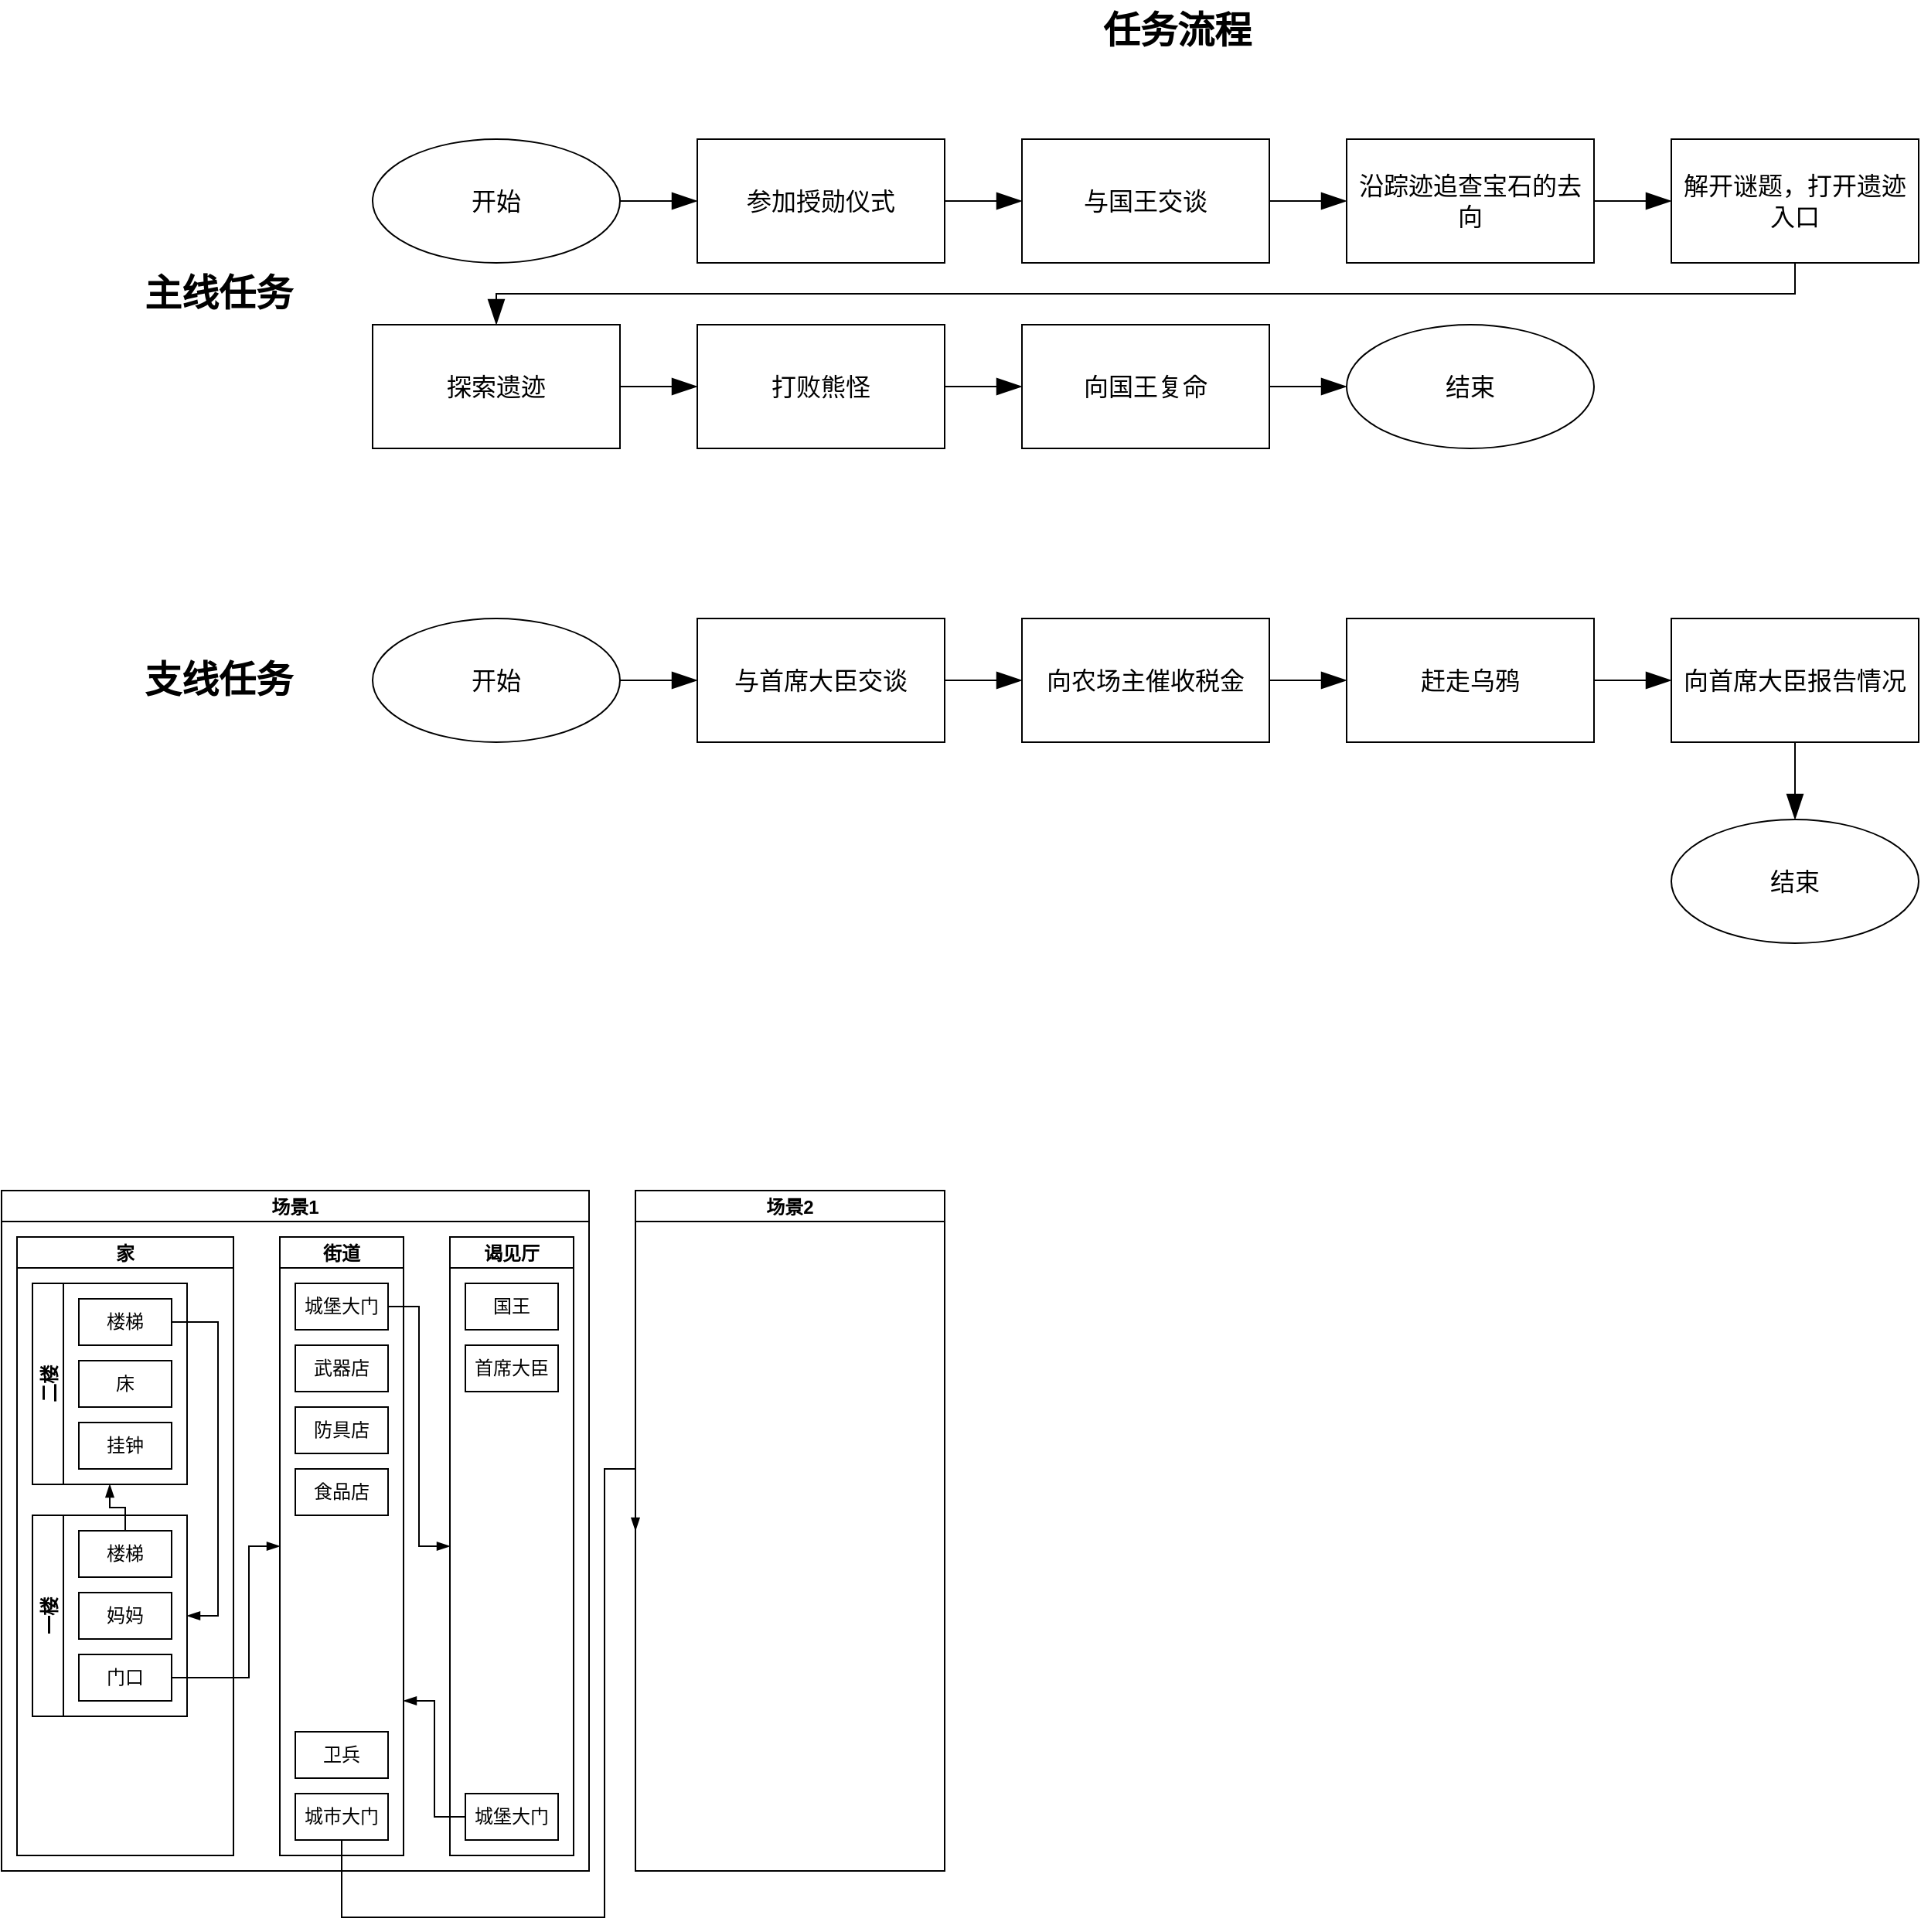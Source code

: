 <mxfile version="20.3.0" type="device"><diagram id="xUpzfpDyM6c4dpfy8sNx" name="第 1 页"><mxGraphModel dx="1673" dy="1018" grid="1" gridSize="10" guides="1" tooltips="1" connect="1" arrows="1" fold="1" page="1" pageScale="1" pageWidth="1600" pageHeight="900" background="none" math="0" shadow="0"><root><mxCell id="0"/><mxCell id="1" parent="0"/><mxCell id="JuBkg8ofsiZsjsUCw4kO-111" value="" style="edgeStyle=elbowEdgeStyle;shape=connector;curved=1;rounded=0;orthogonalLoop=1;jettySize=auto;html=1;labelBackgroundColor=default;strokeColor=default;fontFamily=Helvetica;fontSize=12;fontColor=default;endArrow=blockThin;endFill=1;startSize=14;endSize=14;" parent="1" source="JuBkg8ofsiZsjsUCw4kO-89" target="JuBkg8ofsiZsjsUCw4kO-110" edge="1"><mxGeometry relative="1" as="geometry"/></mxCell><mxCell id="JuBkg8ofsiZsjsUCw4kO-89" value="参加授勋仪式" style="whiteSpace=wrap;html=1;fontSize=16;" parent="1" vertex="1"><mxGeometry x="490" y="240" width="160" height="80" as="geometry"/></mxCell><mxCell id="JuBkg8ofsiZsjsUCw4kO-91" style="edgeStyle=orthogonalEdgeStyle;curved=1;rounded=0;orthogonalLoop=1;jettySize=auto;html=1;fontSize=12;endArrow=blockThin;startSize=14;endSize=14;endFill=1;noEdgeStyle=1;orthogonal=1;" parent="1" source="JuBkg8ofsiZsjsUCw4kO-90" target="JuBkg8ofsiZsjsUCw4kO-89" edge="1"><mxGeometry relative="1" as="geometry"/></mxCell><mxCell id="JuBkg8ofsiZsjsUCw4kO-90" value="开始" style="ellipse;whiteSpace=wrap;html=1;fontSize=16;" parent="1" vertex="1"><mxGeometry x="280" y="240" width="160" height="80" as="geometry"/></mxCell><mxCell id="JuBkg8ofsiZsjsUCw4kO-94" value="任务流程" style="text;strokeColor=none;fillColor=none;html=1;fontSize=24;fontStyle=1;verticalAlign=middle;align=center;fontFamily=Helvetica;fontColor=default;" parent="1" vertex="1"><mxGeometry x="750" y="150" width="100" height="40" as="geometry"/></mxCell><mxCell id="JuBkg8ofsiZsjsUCw4kO-113" value="" style="edgeStyle=elbowEdgeStyle;shape=connector;curved=1;rounded=0;orthogonalLoop=1;jettySize=auto;html=1;labelBackgroundColor=default;strokeColor=default;fontFamily=Helvetica;fontSize=12;fontColor=default;endArrow=blockThin;endFill=1;startSize=14;endSize=14;" parent="1" source="JuBkg8ofsiZsjsUCw4kO-110" target="JuBkg8ofsiZsjsUCw4kO-112" edge="1"><mxGeometry relative="1" as="geometry"/></mxCell><mxCell id="JuBkg8ofsiZsjsUCw4kO-110" value="与国王交谈" style="whiteSpace=wrap;html=1;fontSize=16;" parent="1" vertex="1"><mxGeometry x="700" y="240" width="160" height="80" as="geometry"/></mxCell><mxCell id="JuBkg8ofsiZsjsUCw4kO-115" value="" style="edgeStyle=elbowEdgeStyle;shape=connector;rounded=0;orthogonalLoop=1;jettySize=auto;html=1;labelBackgroundColor=default;strokeColor=default;fontFamily=Helvetica;fontSize=12;fontColor=default;endArrow=blockThin;endFill=1;startSize=14;endSize=14;elbow=vertical;" parent="1" source="JuBkg8ofsiZsjsUCw4kO-112" target="JuBkg8ofsiZsjsUCw4kO-114" edge="1"><mxGeometry relative="1" as="geometry"/></mxCell><mxCell id="JuBkg8ofsiZsjsUCw4kO-112" value="沿踪迹追查宝石的去向" style="whiteSpace=wrap;html=1;fontSize=16;" parent="1" vertex="1"><mxGeometry x="910" y="240" width="160" height="80" as="geometry"/></mxCell><mxCell id="JuBkg8ofsiZsjsUCw4kO-117" value="" style="edgeStyle=elbowEdgeStyle;shape=connector;rounded=0;orthogonalLoop=1;jettySize=auto;html=1;labelBackgroundColor=default;strokeColor=default;fontFamily=Helvetica;fontSize=12;fontColor=default;endArrow=blockThin;endFill=1;startSize=14;endSize=14;elbow=vertical;" parent="1" source="JuBkg8ofsiZsjsUCw4kO-114" target="JuBkg8ofsiZsjsUCw4kO-116" edge="1"><mxGeometry relative="1" as="geometry"/></mxCell><mxCell id="JuBkg8ofsiZsjsUCw4kO-114" value="解开谜题，打开遗迹入口" style="whiteSpace=wrap;html=1;fontSize=16;" parent="1" vertex="1"><mxGeometry x="1120" y="240" width="160" height="80" as="geometry"/></mxCell><mxCell id="JuBkg8ofsiZsjsUCw4kO-119" value="" style="edgeStyle=elbowEdgeStyle;shape=connector;curved=1;rounded=0;orthogonalLoop=1;jettySize=auto;html=1;labelBackgroundColor=default;strokeColor=default;fontFamily=Helvetica;fontSize=12;fontColor=default;endArrow=blockThin;endFill=1;startSize=14;endSize=14;" parent="1" source="JuBkg8ofsiZsjsUCw4kO-116" target="JuBkg8ofsiZsjsUCw4kO-118" edge="1"><mxGeometry relative="1" as="geometry"/></mxCell><mxCell id="JuBkg8ofsiZsjsUCw4kO-116" value="探索遗迹" style="whiteSpace=wrap;html=1;fontSize=16;" parent="1" vertex="1"><mxGeometry x="280" y="360" width="160" height="80" as="geometry"/></mxCell><mxCell id="JuBkg8ofsiZsjsUCw4kO-121" value="" style="edgeStyle=elbowEdgeStyle;shape=connector;curved=1;rounded=0;orthogonalLoop=1;jettySize=auto;html=1;labelBackgroundColor=default;strokeColor=default;fontFamily=Helvetica;fontSize=12;fontColor=default;endArrow=blockThin;endFill=1;startSize=14;endSize=14;" parent="1" source="JuBkg8ofsiZsjsUCw4kO-118" target="JuBkg8ofsiZsjsUCw4kO-120" edge="1"><mxGeometry relative="1" as="geometry"/></mxCell><mxCell id="JuBkg8ofsiZsjsUCw4kO-118" value="打败熊怪" style="whiteSpace=wrap;html=1;fontSize=16;" parent="1" vertex="1"><mxGeometry x="490" y="360" width="160" height="80" as="geometry"/></mxCell><mxCell id="JuBkg8ofsiZsjsUCw4kO-123" value="" style="edgeStyle=elbowEdgeStyle;shape=connector;rounded=0;orthogonalLoop=1;jettySize=auto;html=1;labelBackgroundColor=default;strokeColor=default;fontFamily=Helvetica;fontSize=12;fontColor=default;endArrow=blockThin;endFill=1;startSize=14;endSize=14;elbow=vertical;" parent="1" source="JuBkg8ofsiZsjsUCw4kO-120" target="JuBkg8ofsiZsjsUCw4kO-124" edge="1"><mxGeometry relative="1" as="geometry"><mxPoint x="-2270" y="1062" as="targetPoint"/></mxGeometry></mxCell><mxCell id="JuBkg8ofsiZsjsUCw4kO-120" value="向国王复命" style="whiteSpace=wrap;html=1;fontSize=16;" parent="1" vertex="1"><mxGeometry x="700" y="360" width="160" height="80" as="geometry"/></mxCell><mxCell id="JuBkg8ofsiZsjsUCw4kO-124" value="结束" style="ellipse;whiteSpace=wrap;html=1;fontSize=16;" parent="1" vertex="1"><mxGeometry x="910" y="360" width="160" height="80" as="geometry"/></mxCell><mxCell id="DqCSAkhZ1-ssq3pbzgbP-8" value="场景1" style="swimlane;fontSize=12;startSize=20;" parent="1" vertex="1"><mxGeometry x="40" y="920" width="380" height="440" as="geometry"/></mxCell><mxCell id="DqCSAkhZ1-ssq3pbzgbP-9" value="家" style="swimlane;fontSize=12;startSize=20;" parent="DqCSAkhZ1-ssq3pbzgbP-8" vertex="1"><mxGeometry x="10" y="30" width="140" height="400" as="geometry"><mxRectangle x="10" y="30" width="50" height="30" as="alternateBounds"/></mxGeometry></mxCell><mxCell id="DqCSAkhZ1-ssq3pbzgbP-10" value="二楼" style="swimlane;horizontal=0;fontFamily=Helvetica;fontSize=12;fontColor=default;startSize=20;" parent="DqCSAkhZ1-ssq3pbzgbP-9" vertex="1"><mxGeometry x="10" y="30" width="100" height="130" as="geometry"/></mxCell><mxCell id="tLxKHf_uXinKdtVue2NW-1" value="&lt;div style=&quot;font-size: 12px;&quot;&gt;挂钟&lt;/div&gt;" style="whiteSpace=wrap;html=1;fontSize=12;align=center;verticalAlign=middle;labelBackgroundColor=none;horizontal=1;fontFamily=Helvetica;" vertex="1" parent="DqCSAkhZ1-ssq3pbzgbP-10"><mxGeometry x="30" y="90" width="60" height="30" as="geometry"/></mxCell><mxCell id="tLxKHf_uXinKdtVue2NW-3" value="&lt;div style=&quot;font-size: 12px;&quot;&gt;床&lt;/div&gt;" style="whiteSpace=wrap;html=1;fontSize=12;align=center;verticalAlign=middle;labelBackgroundColor=none;horizontal=1;fontFamily=Helvetica;" vertex="1" parent="DqCSAkhZ1-ssq3pbzgbP-10"><mxGeometry x="30" y="50" width="60" height="30" as="geometry"/></mxCell><mxCell id="tLxKHf_uXinKdtVue2NW-5" value="&lt;div style=&quot;font-size: 12px;&quot;&gt;楼梯&lt;/div&gt;" style="whiteSpace=wrap;html=1;fontSize=12;align=center;verticalAlign=middle;labelBackgroundColor=none;horizontal=1;fontFamily=Helvetica;" vertex="1" parent="DqCSAkhZ1-ssq3pbzgbP-10"><mxGeometry x="30" y="10" width="60" height="30" as="geometry"/></mxCell><mxCell id="DqCSAkhZ1-ssq3pbzgbP-11" value="一楼" style="swimlane;horizontal=0;fontFamily=Helvetica;fontSize=12;fontColor=default;startSize=20;" parent="DqCSAkhZ1-ssq3pbzgbP-9" vertex="1"><mxGeometry x="10" y="180" width="100" height="130" as="geometry"><mxRectangle x="10" y="240.0" width="40" height="50" as="alternateBounds"/></mxGeometry></mxCell><mxCell id="tLxKHf_uXinKdtVue2NW-9" value="&lt;div style=&quot;font-size: 12px;&quot;&gt;妈妈&lt;/div&gt;" style="whiteSpace=wrap;html=1;fontSize=12;align=center;verticalAlign=middle;labelBackgroundColor=none;horizontal=1;fontFamily=Helvetica;shadow=0;" vertex="1" parent="DqCSAkhZ1-ssq3pbzgbP-11"><mxGeometry x="30" y="50.0" width="60" height="30" as="geometry"/></mxCell><mxCell id="tLxKHf_uXinKdtVue2NW-10" value="&lt;div style=&quot;font-size: 12px;&quot;&gt;楼梯&lt;/div&gt;" style="whiteSpace=wrap;html=1;fontSize=12;align=center;verticalAlign=middle;labelBackgroundColor=none;horizontal=1;fontFamily=Helvetica;shadow=0;" vertex="1" parent="DqCSAkhZ1-ssq3pbzgbP-11"><mxGeometry x="30" y="10.0" width="60" height="30" as="geometry"/></mxCell><mxCell id="tLxKHf_uXinKdtVue2NW-12" value="&lt;div style=&quot;font-size: 12px;&quot;&gt;门口&lt;/div&gt;" style="whiteSpace=wrap;html=1;fontSize=12;align=center;verticalAlign=middle;labelBackgroundColor=none;horizontal=1;fontFamily=Helvetica;shadow=0;" vertex="1" parent="DqCSAkhZ1-ssq3pbzgbP-11"><mxGeometry x="30" y="90.0" width="60" height="30" as="geometry"/></mxCell><mxCell id="tLxKHf_uXinKdtVue2NW-19" style="edgeStyle=elbowEdgeStyle;rounded=0;orthogonalLoop=1;jettySize=auto;html=1;exitX=0.5;exitY=0;exitDx=0;exitDy=0;entryX=0.5;entryY=1;entryDx=0;entryDy=0;fontFamily=Helvetica;fontSize=12;endArrow=blockThin;endFill=1;elbow=vertical;" edge="1" parent="DqCSAkhZ1-ssq3pbzgbP-9" source="tLxKHf_uXinKdtVue2NW-10" target="DqCSAkhZ1-ssq3pbzgbP-10"><mxGeometry relative="1" as="geometry"/></mxCell><mxCell id="tLxKHf_uXinKdtVue2NW-18" style="edgeStyle=elbowEdgeStyle;rounded=0;orthogonalLoop=1;jettySize=auto;html=1;fontFamily=Helvetica;fontSize=12;endArrow=blockThin;endFill=1;entryX=1;entryY=0.5;entryDx=0;entryDy=0;" edge="1" parent="DqCSAkhZ1-ssq3pbzgbP-9" source="tLxKHf_uXinKdtVue2NW-5" target="DqCSAkhZ1-ssq3pbzgbP-11"><mxGeometry relative="1" as="geometry"><mxPoint x="110" y="310" as="targetPoint"/><Array as="points"><mxPoint x="130" y="150"/></Array></mxGeometry></mxCell><mxCell id="tLxKHf_uXinKdtVue2NW-21" value="街道" style="swimlane;fontSize=12;startSize=20;shadow=0;labelBackgroundColor=none;fontFamily=Helvetica;" vertex="1" parent="DqCSAkhZ1-ssq3pbzgbP-8"><mxGeometry x="180" y="30" width="80" height="400" as="geometry"><mxRectangle x="180" y="30" width="60" height="30" as="alternateBounds"/></mxGeometry></mxCell><mxCell id="tLxKHf_uXinKdtVue2NW-45" value="城堡大门" style="rounded=0;whiteSpace=wrap;html=1;shadow=0;labelBackgroundColor=none;fontFamily=Helvetica;fontSize=12;" vertex="1" parent="tLxKHf_uXinKdtVue2NW-21"><mxGeometry x="10" y="30" width="60" height="30" as="geometry"/></mxCell><mxCell id="tLxKHf_uXinKdtVue2NW-22" value="武器店" style="rounded=0;whiteSpace=wrap;html=1;shadow=0;labelBackgroundColor=none;fontFamily=Helvetica;fontSize=12;" vertex="1" parent="tLxKHf_uXinKdtVue2NW-21"><mxGeometry x="10" y="70" width="60" height="30" as="geometry"/></mxCell><mxCell id="tLxKHf_uXinKdtVue2NW-24" value="防具店" style="rounded=0;whiteSpace=wrap;html=1;shadow=0;labelBackgroundColor=none;fontFamily=Helvetica;fontSize=12;" vertex="1" parent="tLxKHf_uXinKdtVue2NW-21"><mxGeometry x="10" y="110" width="60" height="30" as="geometry"/></mxCell><mxCell id="tLxKHf_uXinKdtVue2NW-27" value="卫兵" style="rounded=0;whiteSpace=wrap;html=1;shadow=0;labelBackgroundColor=none;fontFamily=Helvetica;fontSize=12;" vertex="1" parent="tLxKHf_uXinKdtVue2NW-21"><mxGeometry x="10" y="320" width="60" height="30" as="geometry"/></mxCell><mxCell id="tLxKHf_uXinKdtVue2NW-46" value="城市大门" style="rounded=0;whiteSpace=wrap;html=1;shadow=0;labelBackgroundColor=none;fontFamily=Helvetica;fontSize=12;" vertex="1" parent="tLxKHf_uXinKdtVue2NW-21"><mxGeometry x="10" y="360" width="60" height="30" as="geometry"/></mxCell><mxCell id="tLxKHf_uXinKdtVue2NW-49" value="食品店" style="rounded=0;whiteSpace=wrap;html=1;shadow=0;labelBackgroundColor=none;fontFamily=Helvetica;fontSize=12;" vertex="1" parent="tLxKHf_uXinKdtVue2NW-21"><mxGeometry x="10" y="150" width="60" height="30" as="geometry"/></mxCell><mxCell id="tLxKHf_uXinKdtVue2NW-23" style="edgeStyle=elbowEdgeStyle;rounded=0;orthogonalLoop=1;jettySize=auto;html=1;exitX=1;exitY=0.5;exitDx=0;exitDy=0;entryX=0;entryY=0.5;entryDx=0;entryDy=0;fontFamily=Helvetica;fontSize=12;endArrow=blockThin;endFill=1;" edge="1" parent="DqCSAkhZ1-ssq3pbzgbP-8" source="tLxKHf_uXinKdtVue2NW-12" target="tLxKHf_uXinKdtVue2NW-21"><mxGeometry relative="1" as="geometry"><Array as="points"><mxPoint x="160" y="240"/><mxPoint x="150" y="250"/></Array></mxGeometry></mxCell><mxCell id="tLxKHf_uXinKdtVue2NW-51" value="谒见厅" style="swimlane;fontSize=12;startSize=20;shadow=0;labelBackgroundColor=none;fontFamily=Helvetica;" vertex="1" parent="DqCSAkhZ1-ssq3pbzgbP-8"><mxGeometry x="290" y="30" width="80" height="400" as="geometry"><mxRectangle x="290" y="30" width="80" height="30" as="alternateBounds"/></mxGeometry></mxCell><mxCell id="tLxKHf_uXinKdtVue2NW-52" value="城堡大门" style="rounded=0;whiteSpace=wrap;html=1;shadow=0;labelBackgroundColor=none;fontFamily=Helvetica;fontSize=12;" vertex="1" parent="tLxKHf_uXinKdtVue2NW-51"><mxGeometry x="10" y="360" width="60" height="30" as="geometry"/></mxCell><mxCell id="tLxKHf_uXinKdtVue2NW-54" value="国王" style="rounded=0;whiteSpace=wrap;html=1;shadow=0;labelBackgroundColor=none;fontFamily=Helvetica;fontSize=12;" vertex="1" parent="tLxKHf_uXinKdtVue2NW-51"><mxGeometry x="10" y="30" width="60" height="30" as="geometry"/></mxCell><mxCell id="tLxKHf_uXinKdtVue2NW-55" value="首席大臣" style="rounded=0;whiteSpace=wrap;html=1;shadow=0;labelBackgroundColor=none;fontFamily=Helvetica;fontSize=12;" vertex="1" parent="tLxKHf_uXinKdtVue2NW-51"><mxGeometry x="10" y="70" width="60" height="30" as="geometry"/></mxCell><mxCell id="tLxKHf_uXinKdtVue2NW-53" style="edgeStyle=elbowEdgeStyle;rounded=0;orthogonalLoop=1;jettySize=auto;html=1;entryX=0;entryY=0.5;entryDx=0;entryDy=0;fontFamily=Helvetica;fontSize=12;endArrow=blockThin;endFill=1;" edge="1" parent="DqCSAkhZ1-ssq3pbzgbP-8" source="tLxKHf_uXinKdtVue2NW-45" target="tLxKHf_uXinKdtVue2NW-51"><mxGeometry relative="1" as="geometry"/></mxCell><mxCell id="tLxKHf_uXinKdtVue2NW-71" style="edgeStyle=elbowEdgeStyle;rounded=0;orthogonalLoop=1;jettySize=auto;html=1;exitX=0;exitY=0.5;exitDx=0;exitDy=0;entryX=1;entryY=0.75;entryDx=0;entryDy=0;fontFamily=Helvetica;fontSize=12;endArrow=blockThin;endFill=1;" edge="1" parent="DqCSAkhZ1-ssq3pbzgbP-8" source="tLxKHf_uXinKdtVue2NW-52" target="tLxKHf_uXinKdtVue2NW-21"><mxGeometry relative="1" as="geometry"/></mxCell><mxCell id="tLxKHf_uXinKdtVue2NW-56" value="开始" style="ellipse;whiteSpace=wrap;html=1;fontSize=16;" vertex="1" parent="1"><mxGeometry x="280" y="550" width="160" height="80" as="geometry"/></mxCell><mxCell id="tLxKHf_uXinKdtVue2NW-57" value="主线任务" style="text;strokeColor=none;fillColor=none;html=1;fontSize=24;fontStyle=1;verticalAlign=middle;align=center;shadow=0;labelBackgroundColor=none;fontFamily=Helvetica;" vertex="1" parent="1"><mxGeometry x="130" y="320" width="100" height="40" as="geometry"/></mxCell><mxCell id="tLxKHf_uXinKdtVue2NW-58" value="支线任务" style="text;strokeColor=none;fillColor=none;html=1;fontSize=24;fontStyle=1;verticalAlign=middle;align=center;shadow=0;labelBackgroundColor=none;fontFamily=Helvetica;" vertex="1" parent="1"><mxGeometry x="130" y="570" width="100" height="40" as="geometry"/></mxCell><mxCell id="tLxKHf_uXinKdtVue2NW-59" value="与首席大臣交谈" style="whiteSpace=wrap;html=1;fontSize=16;" vertex="1" parent="1"><mxGeometry x="490" y="550" width="160" height="80" as="geometry"/></mxCell><mxCell id="tLxKHf_uXinKdtVue2NW-61" value="" style="edgeStyle=elbowEdgeStyle;shape=connector;curved=1;rounded=0;orthogonalLoop=1;jettySize=auto;html=1;labelBackgroundColor=default;strokeColor=default;fontFamily=Helvetica;fontSize=12;fontColor=default;endArrow=blockThin;endFill=1;startSize=14;endSize=14;exitX=1;exitY=0.5;exitDx=0;exitDy=0;entryX=0;entryY=0.5;entryDx=0;entryDy=0;" edge="1" parent="1" source="tLxKHf_uXinKdtVue2NW-56" target="tLxKHf_uXinKdtVue2NW-59"><mxGeometry relative="1" as="geometry"><mxPoint x="430" y="520" as="sourcePoint"/><mxPoint x="480.0" y="520" as="targetPoint"/></mxGeometry></mxCell><mxCell id="tLxKHf_uXinKdtVue2NW-63" value="向农场主催收税金" style="whiteSpace=wrap;html=1;fontSize=16;" vertex="1" parent="1"><mxGeometry x="700" y="550" width="160" height="80" as="geometry"/></mxCell><mxCell id="tLxKHf_uXinKdtVue2NW-64" value="" style="edgeStyle=elbowEdgeStyle;shape=connector;curved=1;rounded=0;orthogonalLoop=1;jettySize=auto;html=1;labelBackgroundColor=default;strokeColor=default;fontFamily=Helvetica;fontSize=12;fontColor=default;endArrow=blockThin;endFill=1;startSize=14;endSize=14;exitX=1;exitY=0.5;exitDx=0;exitDy=0;entryX=0;entryY=0.5;entryDx=0;entryDy=0;" edge="1" parent="1" target="tLxKHf_uXinKdtVue2NW-63" source="tLxKHf_uXinKdtVue2NW-59"><mxGeometry relative="1" as="geometry"><mxPoint x="640.0" y="590" as="sourcePoint"/><mxPoint x="680.0" y="520" as="targetPoint"/></mxGeometry></mxCell><mxCell id="tLxKHf_uXinKdtVue2NW-65" value="赶走乌鸦" style="whiteSpace=wrap;html=1;fontSize=16;" vertex="1" parent="1"><mxGeometry x="910" y="550" width="160" height="80" as="geometry"/></mxCell><mxCell id="tLxKHf_uXinKdtVue2NW-66" value="" style="edgeStyle=elbowEdgeStyle;shape=connector;curved=1;rounded=0;orthogonalLoop=1;jettySize=auto;html=1;labelBackgroundColor=default;strokeColor=default;fontFamily=Helvetica;fontSize=12;fontColor=default;endArrow=blockThin;endFill=1;startSize=14;endSize=14;exitX=1;exitY=0.5;exitDx=0;exitDy=0;entryX=0;entryY=0.5;entryDx=0;entryDy=0;" edge="1" parent="1" target="tLxKHf_uXinKdtVue2NW-65" source="tLxKHf_uXinKdtVue2NW-63"><mxGeometry relative="1" as="geometry"><mxPoint x="940.0" y="590" as="sourcePoint"/><mxPoint x="980.0" y="520" as="targetPoint"/></mxGeometry></mxCell><mxCell id="tLxKHf_uXinKdtVue2NW-67" value="向首席大臣报告情况" style="whiteSpace=wrap;html=1;fontSize=16;" vertex="1" parent="1"><mxGeometry x="1120" y="550" width="160" height="80" as="geometry"/></mxCell><mxCell id="tLxKHf_uXinKdtVue2NW-68" value="" style="edgeStyle=elbowEdgeStyle;shape=connector;curved=1;rounded=0;orthogonalLoop=1;jettySize=auto;html=1;labelBackgroundColor=default;strokeColor=default;fontFamily=Helvetica;fontSize=12;fontColor=default;endArrow=blockThin;endFill=1;startSize=14;endSize=14;exitX=1;exitY=0.5;exitDx=0;exitDy=0;entryX=0;entryY=0.5;entryDx=0;entryDy=0;" edge="1" parent="1" target="tLxKHf_uXinKdtVue2NW-67" source="tLxKHf_uXinKdtVue2NW-65"><mxGeometry relative="1" as="geometry"><mxPoint x="1070" y="580" as="sourcePoint"/><mxPoint x="1120.0" y="520" as="targetPoint"/></mxGeometry></mxCell><mxCell id="tLxKHf_uXinKdtVue2NW-69" value="" style="edgeStyle=elbowEdgeStyle;shape=connector;rounded=0;orthogonalLoop=1;jettySize=auto;html=1;labelBackgroundColor=default;strokeColor=default;fontFamily=Helvetica;fontSize=12;fontColor=default;endArrow=blockThin;endFill=1;startSize=14;endSize=14;elbow=vertical;entryX=0.5;entryY=0;entryDx=0;entryDy=0;exitX=0.5;exitY=1;exitDx=0;exitDy=0;" edge="1" parent="1" target="tLxKHf_uXinKdtVue2NW-70" source="tLxKHf_uXinKdtVue2NW-67"><mxGeometry relative="1" as="geometry"><mxPoint x="-2060" y="1382" as="targetPoint"/><mxPoint x="1070" y="720.286" as="sourcePoint"/></mxGeometry></mxCell><mxCell id="tLxKHf_uXinKdtVue2NW-70" value="结束" style="ellipse;whiteSpace=wrap;html=1;fontSize=16;" vertex="1" parent="1"><mxGeometry x="1120" y="680" width="160" height="80" as="geometry"/></mxCell><mxCell id="tLxKHf_uXinKdtVue2NW-72" style="edgeStyle=orthogonalEdgeStyle;rounded=0;orthogonalLoop=1;jettySize=auto;html=1;exitX=0.5;exitY=1;exitDx=0;exitDy=0;fontFamily=Helvetica;fontSize=12;endArrow=blockThin;endFill=1;entryX=0;entryY=0.5;entryDx=0;entryDy=0;" edge="1" parent="1" source="tLxKHf_uXinKdtVue2NW-46" target="tLxKHf_uXinKdtVue2NW-73"><mxGeometry relative="1" as="geometry"><mxPoint x="480" y="1060" as="targetPoint"/><Array as="points"><mxPoint x="260" y="1390"/><mxPoint x="430" y="1390"/><mxPoint x="430" y="1100"/></Array></mxGeometry></mxCell><mxCell id="tLxKHf_uXinKdtVue2NW-73" value="场景2" style="swimlane;fontSize=12;startSize=20;shadow=0;labelBackgroundColor=none;fontFamily=Helvetica;" vertex="1" parent="1"><mxGeometry x="450" y="920" width="200" height="440" as="geometry"/></mxCell></root></mxGraphModel></diagram></mxfile>